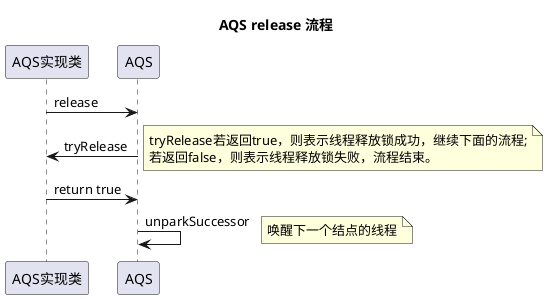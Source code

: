 @startuml
title AQS release 流程

' AQS实现类指ReentrantLock、Semaphore、CountDownLatch等具体锁的实现
AQS实现类 -> AQS: release

AQS实现类 <- AQS: tryRelease
note right
tryRelease若返回true，则表示线程释放锁成功，继续下面的流程;
若返回false，则表示线程释放锁失败，流程结束。
end note

AQS实现类 -> AQS: return true

AQS -> AQS: unparkSuccessor
note right: 唤醒下一个结点的线程

@enduml